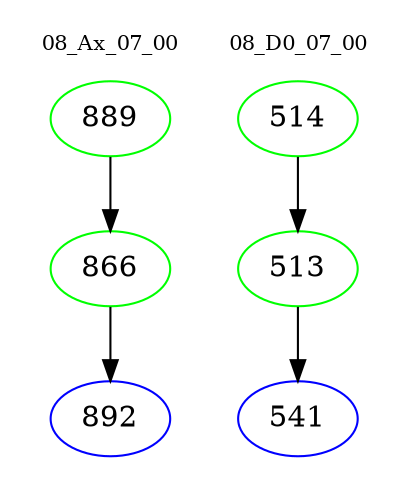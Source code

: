 digraph{
subgraph cluster_0 {
color = white
label = "08_Ax_07_00";
fontsize=10;
T0_889 [label="889", color="green"]
T0_889 -> T0_866 [color="black"]
T0_866 [label="866", color="green"]
T0_866 -> T0_892 [color="black"]
T0_892 [label="892", color="blue"]
}
subgraph cluster_1 {
color = white
label = "08_D0_07_00";
fontsize=10;
T1_514 [label="514", color="green"]
T1_514 -> T1_513 [color="black"]
T1_513 [label="513", color="green"]
T1_513 -> T1_541 [color="black"]
T1_541 [label="541", color="blue"]
}
}
